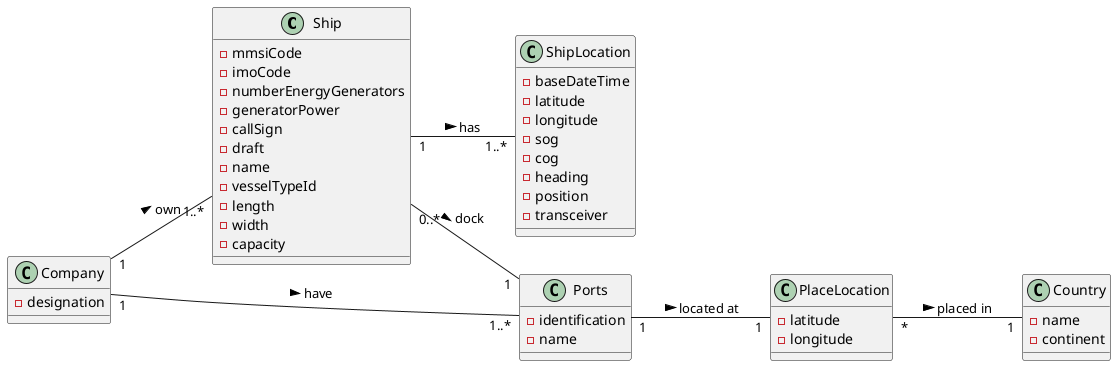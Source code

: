 @startuml

left to right direction

class Ship {
-mmsiCode
-imoCode
-numberEnergyGenerators
-generatorPower
-callSign
-draft
-name
-vesselTypeId
-length
-width
-capacity
}

class Country {
-name
-continent
}

class PlaceLocation {
-latitude
-longitude
}

class ShipLocation {
-baseDateTime
-latitude
-longitude
-sog
-cog
-heading
-position
-transceiver
}

class Ports {
-identification
-name
}

class Company {
-designation
}

Company "1"--"1..*" Ship: own >

Company "1"--"1..*" Ports: have >

PlaceLocation "*" -- "1" Country : placed in >

Ports "1" -- "1" PlaceLocation : located at >

Ship "0..*"--"1" Ports: dock >

Ship "1" -- "1..*" ShipLocation : has >

@enduml
